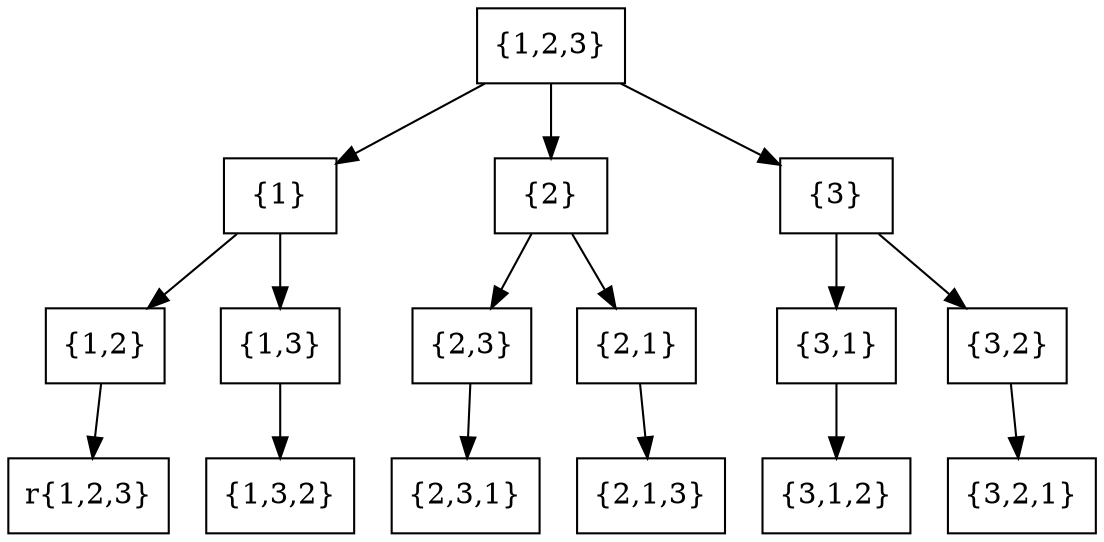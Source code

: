 digraph G {
    node [shape = "box",];
    {
    "{1,2,3}" -> "{1}";
    "{1}" -> "{1,2}";
//    指向了根节点，所以加r区分下
    "{1,2}" -> "r{1,2,3}";
    "{1}" -> "{1,3}";
    "{1,3}" -> "{1,3,2}";
    "{1,2,3}" -> "{2}";
    "{2}" -> "{2,3}";
    "{2,3}" -> "{2,3,1}";
    "{2}" -> "{2,1}";
    "{2,1}" -> "{2,1,3}";
    "{1,2,3}" -> "{3}";
    "{3}" -> "{3,1}";
    "{3,1}" -> "{3,1,2}";
    "{3}" -> "{3,2}";
    "{3,2}" -> "{3,2,1}";
    }
}